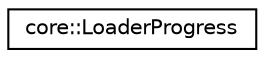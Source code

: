digraph "Graphical Class Hierarchy"
{
 // LATEX_PDF_SIZE
  edge [fontname="Helvetica",fontsize="10",labelfontname="Helvetica",labelfontsize="10"];
  node [fontname="Helvetica",fontsize="10",shape=record];
  rankdir="LR";
  Node0 [label="core::LoaderProgress",height=0.2,width=0.4,color="black", fillcolor="white", style="filled",URL="$d4/de1/classcore_1_1LoaderProgress.html",tooltip=" "];
}
